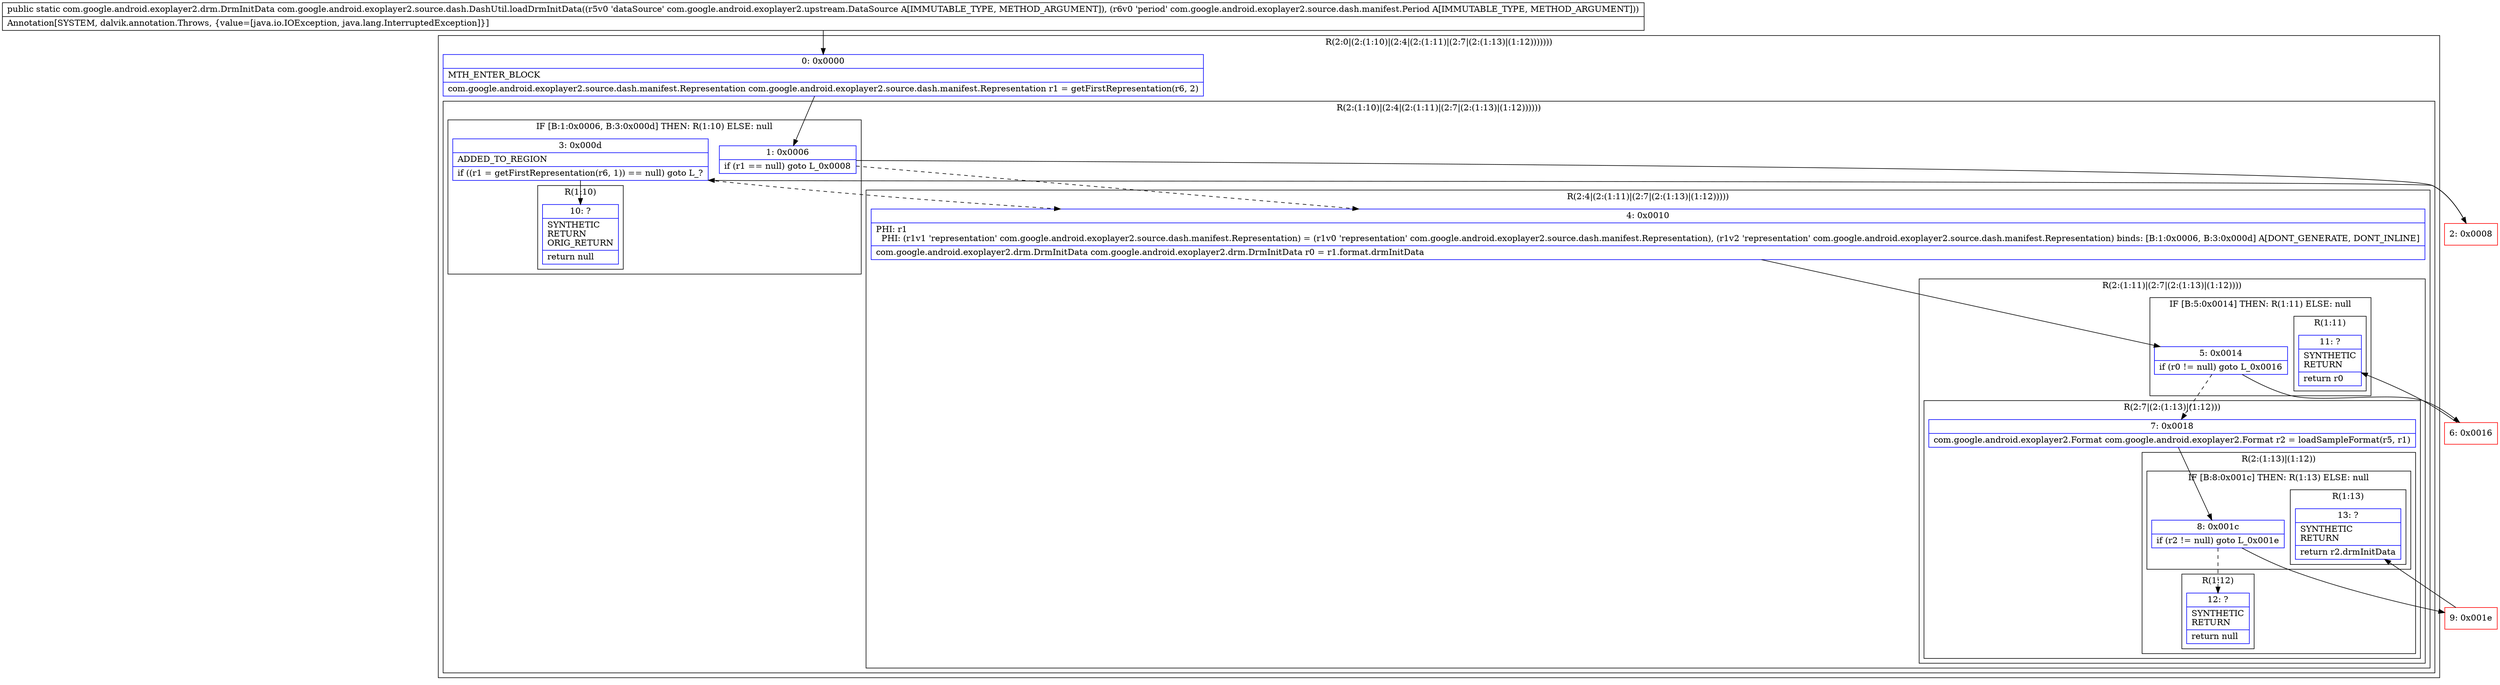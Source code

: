 digraph "CFG forcom.google.android.exoplayer2.source.dash.DashUtil.loadDrmInitData(Lcom\/google\/android\/exoplayer2\/upstream\/DataSource;Lcom\/google\/android\/exoplayer2\/source\/dash\/manifest\/Period;)Lcom\/google\/android\/exoplayer2\/drm\/DrmInitData;" {
subgraph cluster_Region_1488717122 {
label = "R(2:0|(2:(1:10)|(2:4|(2:(1:11)|(2:7|(2:(1:13)|(1:12)))))))";
node [shape=record,color=blue];
Node_0 [shape=record,label="{0\:\ 0x0000|MTH_ENTER_BLOCK\l|com.google.android.exoplayer2.source.dash.manifest.Representation com.google.android.exoplayer2.source.dash.manifest.Representation r1 = getFirstRepresentation(r6, 2)\l}"];
subgraph cluster_Region_186606913 {
label = "R(2:(1:10)|(2:4|(2:(1:11)|(2:7|(2:(1:13)|(1:12))))))";
node [shape=record,color=blue];
subgraph cluster_IfRegion_988998843 {
label = "IF [B:1:0x0006, B:3:0x000d] THEN: R(1:10) ELSE: null";
node [shape=record,color=blue];
Node_1 [shape=record,label="{1\:\ 0x0006|if (r1 == null) goto L_0x0008\l}"];
Node_3 [shape=record,label="{3\:\ 0x000d|ADDED_TO_REGION\l|if ((r1 = getFirstRepresentation(r6, 1)) == null) goto L_?\l}"];
subgraph cluster_Region_1378185146 {
label = "R(1:10)";
node [shape=record,color=blue];
Node_10 [shape=record,label="{10\:\ ?|SYNTHETIC\lRETURN\lORIG_RETURN\l|return null\l}"];
}
}
subgraph cluster_Region_1581935534 {
label = "R(2:4|(2:(1:11)|(2:7|(2:(1:13)|(1:12)))))";
node [shape=record,color=blue];
Node_4 [shape=record,label="{4\:\ 0x0010|PHI: r1 \l  PHI: (r1v1 'representation' com.google.android.exoplayer2.source.dash.manifest.Representation) = (r1v0 'representation' com.google.android.exoplayer2.source.dash.manifest.Representation), (r1v2 'representation' com.google.android.exoplayer2.source.dash.manifest.Representation) binds: [B:1:0x0006, B:3:0x000d] A[DONT_GENERATE, DONT_INLINE]\l|com.google.android.exoplayer2.drm.DrmInitData com.google.android.exoplayer2.drm.DrmInitData r0 = r1.format.drmInitData\l}"];
subgraph cluster_Region_589320196 {
label = "R(2:(1:11)|(2:7|(2:(1:13)|(1:12))))";
node [shape=record,color=blue];
subgraph cluster_IfRegion_1320419203 {
label = "IF [B:5:0x0014] THEN: R(1:11) ELSE: null";
node [shape=record,color=blue];
Node_5 [shape=record,label="{5\:\ 0x0014|if (r0 != null) goto L_0x0016\l}"];
subgraph cluster_Region_1669940698 {
label = "R(1:11)";
node [shape=record,color=blue];
Node_11 [shape=record,label="{11\:\ ?|SYNTHETIC\lRETURN\l|return r0\l}"];
}
}
subgraph cluster_Region_1990029831 {
label = "R(2:7|(2:(1:13)|(1:12)))";
node [shape=record,color=blue];
Node_7 [shape=record,label="{7\:\ 0x0018|com.google.android.exoplayer2.Format com.google.android.exoplayer2.Format r2 = loadSampleFormat(r5, r1)\l}"];
subgraph cluster_Region_1322261418 {
label = "R(2:(1:13)|(1:12))";
node [shape=record,color=blue];
subgraph cluster_IfRegion_1846756638 {
label = "IF [B:8:0x001c] THEN: R(1:13) ELSE: null";
node [shape=record,color=blue];
Node_8 [shape=record,label="{8\:\ 0x001c|if (r2 != null) goto L_0x001e\l}"];
subgraph cluster_Region_1937973137 {
label = "R(1:13)";
node [shape=record,color=blue];
Node_13 [shape=record,label="{13\:\ ?|SYNTHETIC\lRETURN\l|return r2.drmInitData\l}"];
}
}
subgraph cluster_Region_1049975388 {
label = "R(1:12)";
node [shape=record,color=blue];
Node_12 [shape=record,label="{12\:\ ?|SYNTHETIC\lRETURN\l|return null\l}"];
}
}
}
}
}
}
}
Node_2 [shape=record,color=red,label="{2\:\ 0x0008}"];
Node_6 [shape=record,color=red,label="{6\:\ 0x0016}"];
Node_9 [shape=record,color=red,label="{9\:\ 0x001e}"];
MethodNode[shape=record,label="{public static com.google.android.exoplayer2.drm.DrmInitData com.google.android.exoplayer2.source.dash.DashUtil.loadDrmInitData((r5v0 'dataSource' com.google.android.exoplayer2.upstream.DataSource A[IMMUTABLE_TYPE, METHOD_ARGUMENT]), (r6v0 'period' com.google.android.exoplayer2.source.dash.manifest.Period A[IMMUTABLE_TYPE, METHOD_ARGUMENT]))  | Annotation[SYSTEM, dalvik.annotation.Throws, \{value=[java.io.IOException, java.lang.InterruptedException]\}]\l}"];
MethodNode -> Node_0;
Node_0 -> Node_1;
Node_1 -> Node_2;
Node_1 -> Node_4[style=dashed];
Node_3 -> Node_4[style=dashed];
Node_3 -> Node_10;
Node_4 -> Node_5;
Node_5 -> Node_6;
Node_5 -> Node_7[style=dashed];
Node_7 -> Node_8;
Node_8 -> Node_9;
Node_8 -> Node_12[style=dashed];
Node_2 -> Node_3;
Node_6 -> Node_11;
Node_9 -> Node_13;
}

